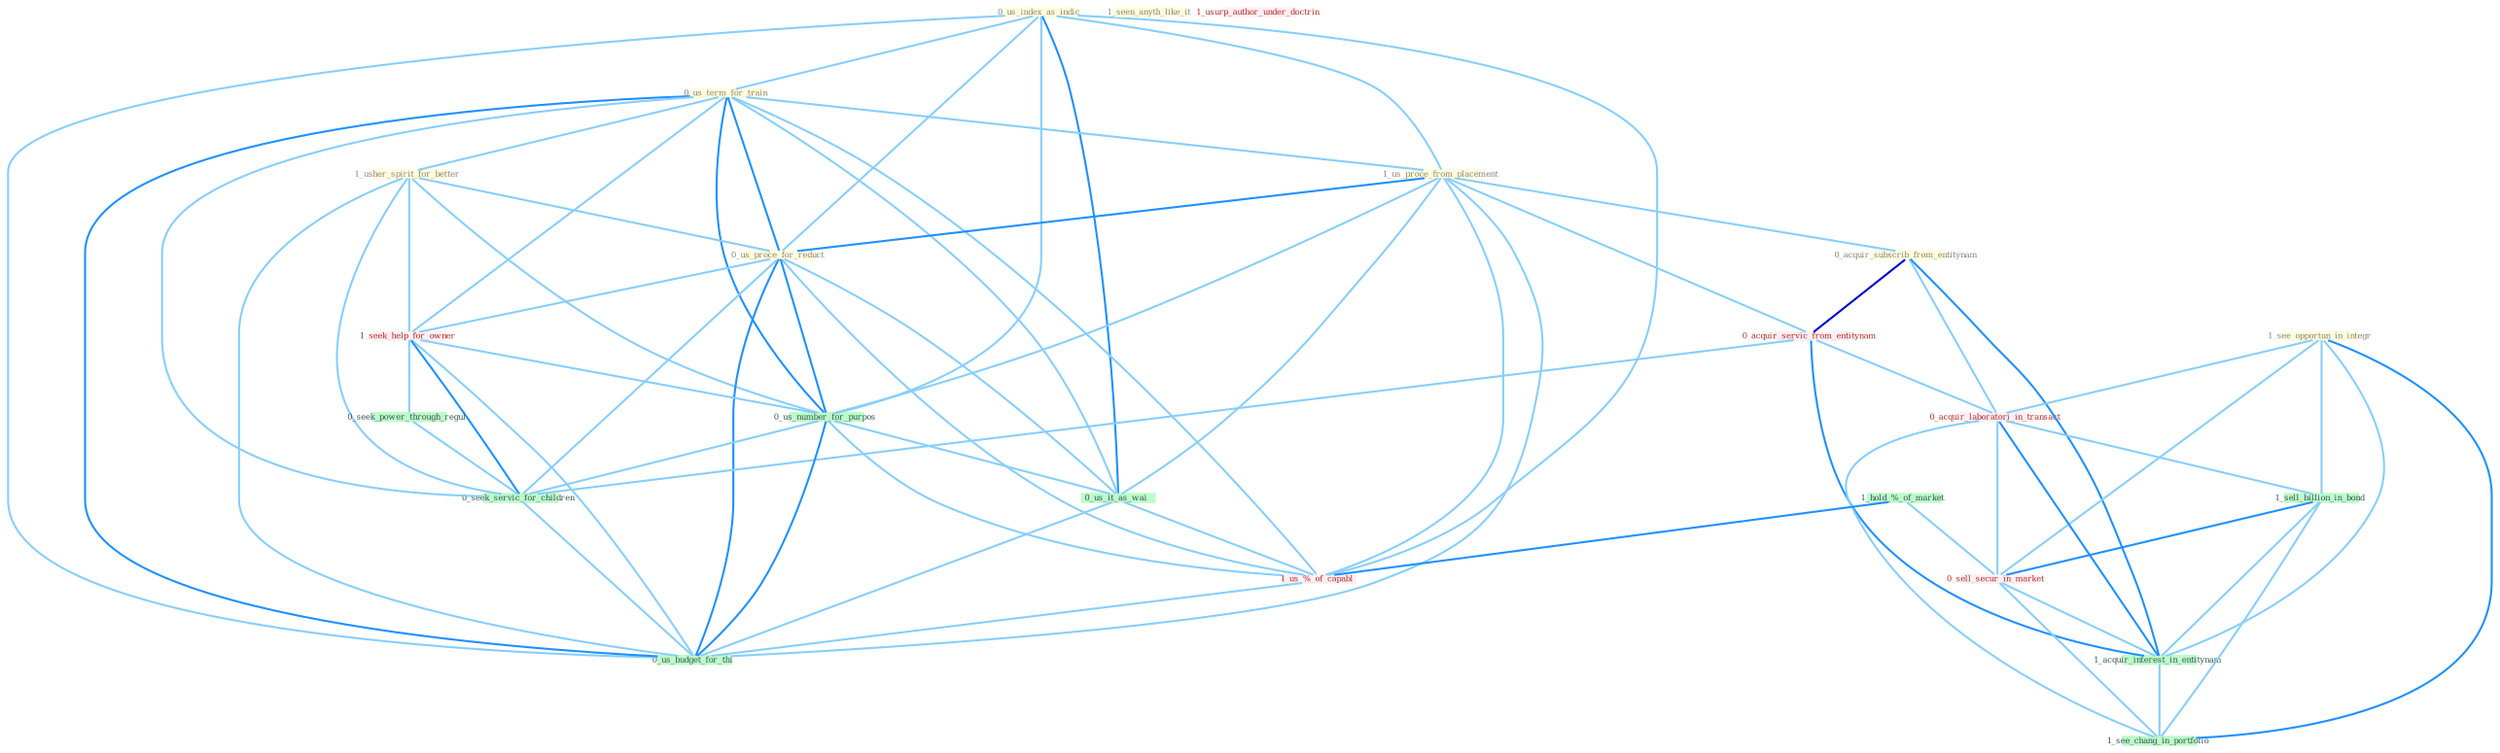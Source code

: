 Graph G{ 
    node
    [shape=polygon,style=filled,width=.5,height=.06,color="#BDFCC9",fixedsize=true,fontsize=4,
    fontcolor="#2f4f4f"];
    {node
    [color="#ffffe0", fontcolor="#8b7d6b"] "0_us_index_as_indic " "0_us_term_for_train " "1_usher_spirit_for_better " "1_seen_anyth_like_it " "1_us_proce_from_placement " "0_acquir_subscrib_from_entitynam " "1_see_opportun_in_integr " "0_us_proce_for_reduct "}
{node [color="#fff0f5", fontcolor="#b22222"] "1_seek_help_for_owner " "0_acquir_servic_from_entitynam " "0_acquir_laboratori_in_transact " "1_usurp_author_under_doctrin " "1_us_%_of_capabl " "0_sell_secur_in_market "}
edge [color="#B0E2FF"];

	"0_us_index_as_indic " -- "0_us_term_for_train " [w="1", color="#87cefa" ];
	"0_us_index_as_indic " -- "1_us_proce_from_placement " [w="1", color="#87cefa" ];
	"0_us_index_as_indic " -- "0_us_proce_for_reduct " [w="1", color="#87cefa" ];
	"0_us_index_as_indic " -- "0_us_number_for_purpos " [w="1", color="#87cefa" ];
	"0_us_index_as_indic " -- "0_us_it_as_wai " [w="2", color="#1e90ff" , len=0.8];
	"0_us_index_as_indic " -- "1_us_%_of_capabl " [w="1", color="#87cefa" ];
	"0_us_index_as_indic " -- "0_us_budget_for_thi " [w="1", color="#87cefa" ];
	"0_us_term_for_train " -- "1_usher_spirit_for_better " [w="1", color="#87cefa" ];
	"0_us_term_for_train " -- "1_us_proce_from_placement " [w="1", color="#87cefa" ];
	"0_us_term_for_train " -- "0_us_proce_for_reduct " [w="2", color="#1e90ff" , len=0.8];
	"0_us_term_for_train " -- "1_seek_help_for_owner " [w="1", color="#87cefa" ];
	"0_us_term_for_train " -- "0_us_number_for_purpos " [w="2", color="#1e90ff" , len=0.8];
	"0_us_term_for_train " -- "0_us_it_as_wai " [w="1", color="#87cefa" ];
	"0_us_term_for_train " -- "1_us_%_of_capabl " [w="1", color="#87cefa" ];
	"0_us_term_for_train " -- "0_seek_servic_for_children " [w="1", color="#87cefa" ];
	"0_us_term_for_train " -- "0_us_budget_for_thi " [w="2", color="#1e90ff" , len=0.8];
	"1_usher_spirit_for_better " -- "0_us_proce_for_reduct " [w="1", color="#87cefa" ];
	"1_usher_spirit_for_better " -- "1_seek_help_for_owner " [w="1", color="#87cefa" ];
	"1_usher_spirit_for_better " -- "0_us_number_for_purpos " [w="1", color="#87cefa" ];
	"1_usher_spirit_for_better " -- "0_seek_servic_for_children " [w="1", color="#87cefa" ];
	"1_usher_spirit_for_better " -- "0_us_budget_for_thi " [w="1", color="#87cefa" ];
	"1_us_proce_from_placement " -- "0_acquir_subscrib_from_entitynam " [w="1", color="#87cefa" ];
	"1_us_proce_from_placement " -- "0_us_proce_for_reduct " [w="2", color="#1e90ff" , len=0.8];
	"1_us_proce_from_placement " -- "0_acquir_servic_from_entitynam " [w="1", color="#87cefa" ];
	"1_us_proce_from_placement " -- "0_us_number_for_purpos " [w="1", color="#87cefa" ];
	"1_us_proce_from_placement " -- "0_us_it_as_wai " [w="1", color="#87cefa" ];
	"1_us_proce_from_placement " -- "1_us_%_of_capabl " [w="1", color="#87cefa" ];
	"1_us_proce_from_placement " -- "0_us_budget_for_thi " [w="1", color="#87cefa" ];
	"0_acquir_subscrib_from_entitynam " -- "0_acquir_servic_from_entitynam " [w="3", color="#0000cd" , len=0.6];
	"0_acquir_subscrib_from_entitynam " -- "0_acquir_laboratori_in_transact " [w="1", color="#87cefa" ];
	"0_acquir_subscrib_from_entitynam " -- "1_acquir_interest_in_entitynam " [w="2", color="#1e90ff" , len=0.8];
	"1_see_opportun_in_integr " -- "0_acquir_laboratori_in_transact " [w="1", color="#87cefa" ];
	"1_see_opportun_in_integr " -- "1_sell_billion_in_bond " [w="1", color="#87cefa" ];
	"1_see_opportun_in_integr " -- "0_sell_secur_in_market " [w="1", color="#87cefa" ];
	"1_see_opportun_in_integr " -- "1_acquir_interest_in_entitynam " [w="1", color="#87cefa" ];
	"1_see_opportun_in_integr " -- "1_see_chang_in_portfolio " [w="2", color="#1e90ff" , len=0.8];
	"0_us_proce_for_reduct " -- "1_seek_help_for_owner " [w="1", color="#87cefa" ];
	"0_us_proce_for_reduct " -- "0_us_number_for_purpos " [w="2", color="#1e90ff" , len=0.8];
	"0_us_proce_for_reduct " -- "0_us_it_as_wai " [w="1", color="#87cefa" ];
	"0_us_proce_for_reduct " -- "1_us_%_of_capabl " [w="1", color="#87cefa" ];
	"0_us_proce_for_reduct " -- "0_seek_servic_for_children " [w="1", color="#87cefa" ];
	"0_us_proce_for_reduct " -- "0_us_budget_for_thi " [w="2", color="#1e90ff" , len=0.8];
	"1_seek_help_for_owner " -- "0_seek_power_through_regul " [w="1", color="#87cefa" ];
	"1_seek_help_for_owner " -- "0_us_number_for_purpos " [w="1", color="#87cefa" ];
	"1_seek_help_for_owner " -- "0_seek_servic_for_children " [w="2", color="#1e90ff" , len=0.8];
	"1_seek_help_for_owner " -- "0_us_budget_for_thi " [w="1", color="#87cefa" ];
	"0_acquir_servic_from_entitynam " -- "0_acquir_laboratori_in_transact " [w="1", color="#87cefa" ];
	"0_acquir_servic_from_entitynam " -- "1_acquir_interest_in_entitynam " [w="2", color="#1e90ff" , len=0.8];
	"0_acquir_servic_from_entitynam " -- "0_seek_servic_for_children " [w="1", color="#87cefa" ];
	"1_hold_%_of_market " -- "1_us_%_of_capabl " [w="2", color="#1e90ff" , len=0.8];
	"1_hold_%_of_market " -- "0_sell_secur_in_market " [w="1", color="#87cefa" ];
	"0_seek_power_through_regul " -- "0_seek_servic_for_children " [w="1", color="#87cefa" ];
	"0_us_number_for_purpos " -- "0_us_it_as_wai " [w="1", color="#87cefa" ];
	"0_us_number_for_purpos " -- "1_us_%_of_capabl " [w="1", color="#87cefa" ];
	"0_us_number_for_purpos " -- "0_seek_servic_for_children " [w="1", color="#87cefa" ];
	"0_us_number_for_purpos " -- "0_us_budget_for_thi " [w="2", color="#1e90ff" , len=0.8];
	"0_acquir_laboratori_in_transact " -- "1_sell_billion_in_bond " [w="1", color="#87cefa" ];
	"0_acquir_laboratori_in_transact " -- "0_sell_secur_in_market " [w="1", color="#87cefa" ];
	"0_acquir_laboratori_in_transact " -- "1_acquir_interest_in_entitynam " [w="2", color="#1e90ff" , len=0.8];
	"0_acquir_laboratori_in_transact " -- "1_see_chang_in_portfolio " [w="1", color="#87cefa" ];
	"1_sell_billion_in_bond " -- "0_sell_secur_in_market " [w="2", color="#1e90ff" , len=0.8];
	"1_sell_billion_in_bond " -- "1_acquir_interest_in_entitynam " [w="1", color="#87cefa" ];
	"1_sell_billion_in_bond " -- "1_see_chang_in_portfolio " [w="1", color="#87cefa" ];
	"0_us_it_as_wai " -- "1_us_%_of_capabl " [w="1", color="#87cefa" ];
	"0_us_it_as_wai " -- "0_us_budget_for_thi " [w="1", color="#87cefa" ];
	"1_us_%_of_capabl " -- "0_us_budget_for_thi " [w="1", color="#87cefa" ];
	"0_sell_secur_in_market " -- "1_acquir_interest_in_entitynam " [w="1", color="#87cefa" ];
	"0_sell_secur_in_market " -- "1_see_chang_in_portfolio " [w="1", color="#87cefa" ];
	"1_acquir_interest_in_entitynam " -- "1_see_chang_in_portfolio " [w="1", color="#87cefa" ];
	"0_seek_servic_for_children " -- "0_us_budget_for_thi " [w="1", color="#87cefa" ];
}